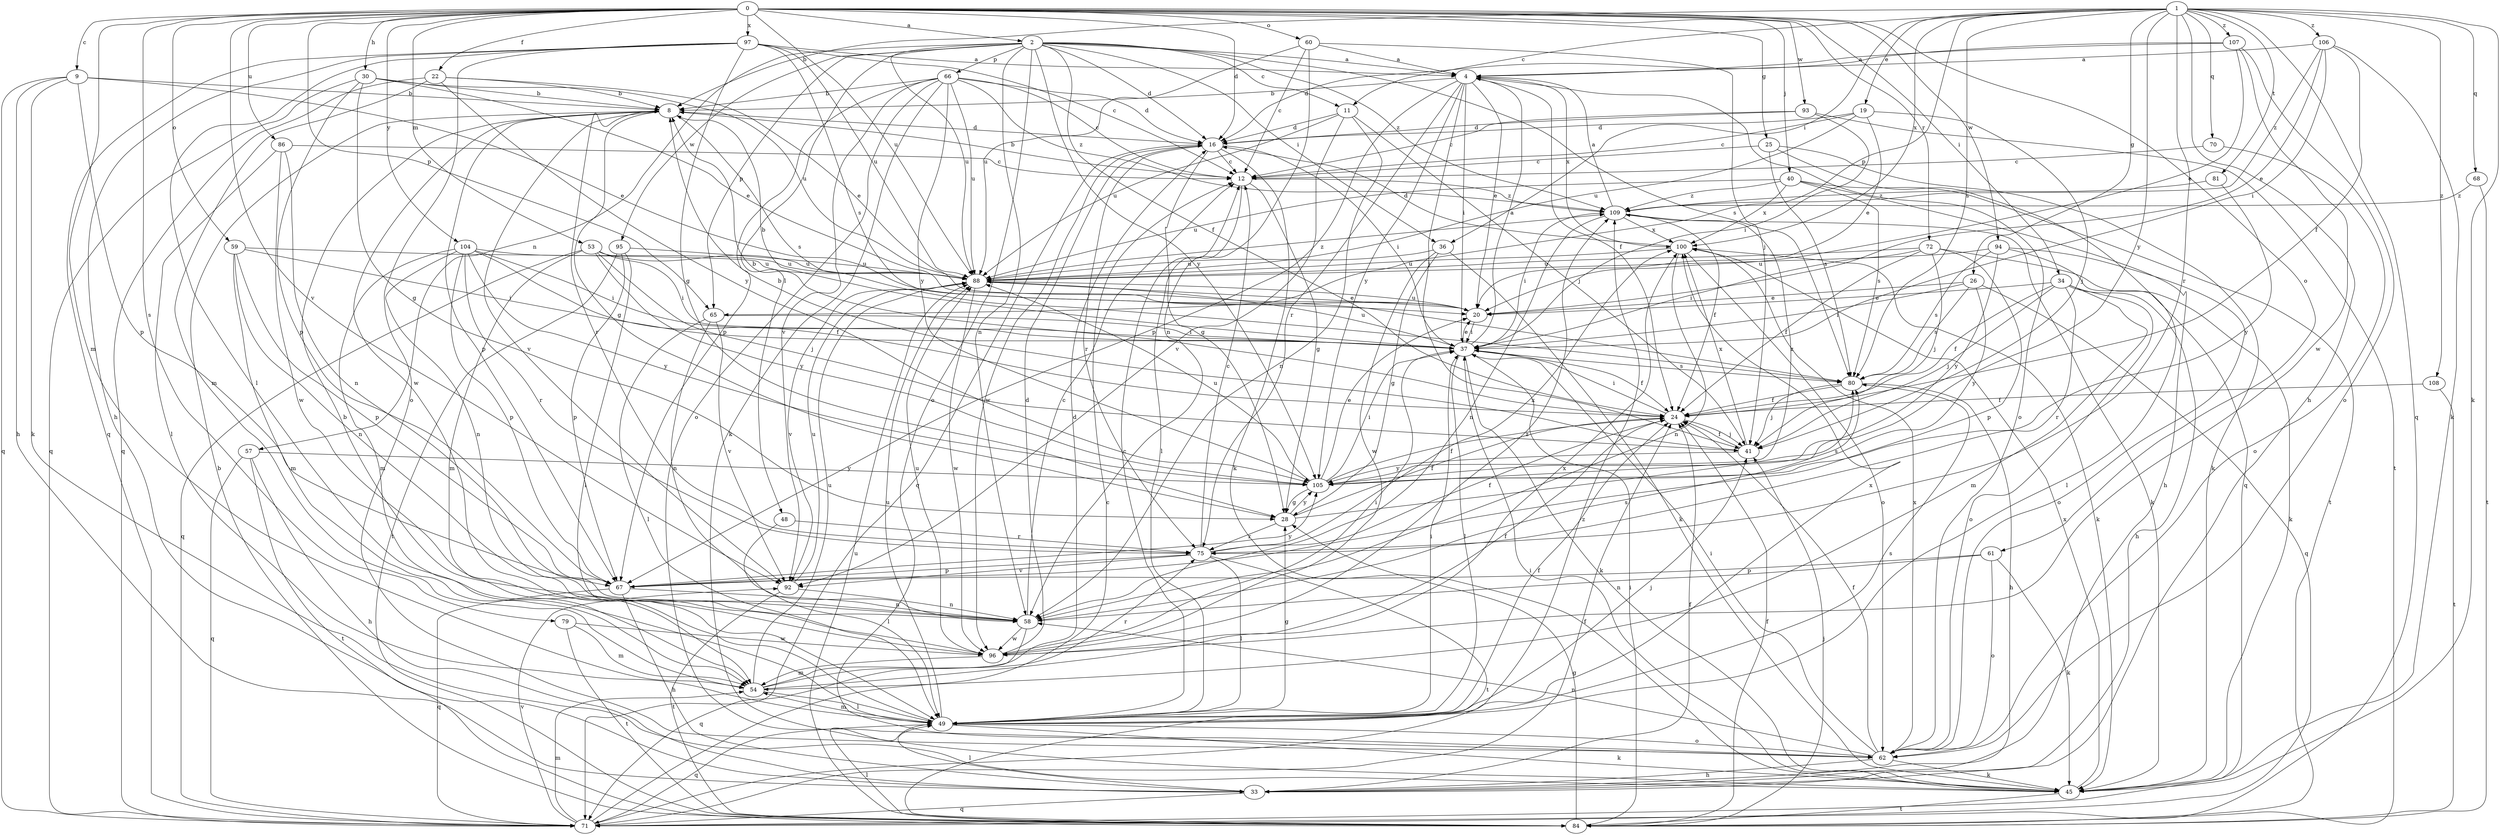 strict digraph  {
0;
1;
2;
4;
8;
9;
11;
12;
16;
19;
20;
22;
24;
25;
26;
28;
30;
33;
34;
36;
37;
40;
41;
45;
48;
49;
53;
54;
57;
58;
59;
60;
61;
62;
65;
66;
67;
68;
70;
71;
72;
75;
79;
80;
81;
84;
86;
88;
92;
93;
94;
95;
96;
97;
100;
104;
105;
106;
107;
108;
109;
0 -> 2  [label=a];
0 -> 9  [label=c];
0 -> 16  [label=d];
0 -> 22  [label=f];
0 -> 25  [label=g];
0 -> 30  [label=h];
0 -> 34  [label=i];
0 -> 40  [label=j];
0 -> 53  [label=m];
0 -> 54  [label=m];
0 -> 59  [label=o];
0 -> 60  [label=o];
0 -> 61  [label=o];
0 -> 65  [label=p];
0 -> 72  [label=r];
0 -> 79  [label=s];
0 -> 86  [label=u];
0 -> 88  [label=u];
0 -> 92  [label=v];
0 -> 93  [label=w];
0 -> 94  [label=w];
0 -> 97  [label=x];
0 -> 104  [label=y];
1 -> 8  [label=b];
1 -> 11  [label=c];
1 -> 19  [label=e];
1 -> 26  [label=g];
1 -> 33  [label=h];
1 -> 36  [label=i];
1 -> 45  [label=k];
1 -> 65  [label=p];
1 -> 68  [label=q];
1 -> 70  [label=q];
1 -> 71  [label=q];
1 -> 75  [label=r];
1 -> 80  [label=s];
1 -> 81  [label=t];
1 -> 100  [label=x];
1 -> 105  [label=y];
1 -> 106  [label=z];
1 -> 107  [label=z];
1 -> 108  [label=z];
2 -> 4  [label=a];
2 -> 11  [label=c];
2 -> 16  [label=d];
2 -> 24  [label=f];
2 -> 36  [label=i];
2 -> 48  [label=l];
2 -> 57  [label=n];
2 -> 58  [label=n];
2 -> 62  [label=o];
2 -> 65  [label=p];
2 -> 66  [label=p];
2 -> 80  [label=s];
2 -> 88  [label=u];
2 -> 95  [label=w];
2 -> 105  [label=y];
2 -> 109  [label=z];
4 -> 8  [label=b];
4 -> 20  [label=e];
4 -> 24  [label=f];
4 -> 37  [label=i];
4 -> 41  [label=j];
4 -> 62  [label=o];
4 -> 67  [label=p];
4 -> 75  [label=r];
4 -> 100  [label=x];
4 -> 105  [label=y];
8 -> 16  [label=d];
8 -> 28  [label=g];
8 -> 67  [label=p];
8 -> 75  [label=r];
8 -> 80  [label=s];
8 -> 92  [label=v];
8 -> 96  [label=w];
9 -> 8  [label=b];
9 -> 20  [label=e];
9 -> 33  [label=h];
9 -> 45  [label=k];
9 -> 67  [label=p];
9 -> 71  [label=q];
11 -> 16  [label=d];
11 -> 41  [label=j];
11 -> 58  [label=n];
11 -> 88  [label=u];
11 -> 92  [label=v];
12 -> 8  [label=b];
12 -> 28  [label=g];
12 -> 49  [label=l];
12 -> 109  [label=z];
16 -> 12  [label=c];
16 -> 28  [label=g];
16 -> 37  [label=i];
16 -> 45  [label=k];
16 -> 71  [label=q];
16 -> 75  [label=r];
16 -> 96  [label=w];
19 -> 12  [label=c];
19 -> 16  [label=d];
19 -> 20  [label=e];
19 -> 41  [label=j];
19 -> 88  [label=u];
20 -> 37  [label=i];
20 -> 88  [label=u];
22 -> 8  [label=b];
22 -> 20  [label=e];
22 -> 54  [label=m];
22 -> 71  [label=q];
22 -> 105  [label=y];
24 -> 8  [label=b];
24 -> 37  [label=i];
24 -> 41  [label=j];
25 -> 12  [label=c];
25 -> 45  [label=k];
25 -> 71  [label=q];
25 -> 80  [label=s];
26 -> 20  [label=e];
26 -> 37  [label=i];
26 -> 71  [label=q];
26 -> 80  [label=s];
26 -> 105  [label=y];
28 -> 24  [label=f];
28 -> 75  [label=r];
28 -> 80  [label=s];
28 -> 105  [label=y];
30 -> 8  [label=b];
30 -> 20  [label=e];
30 -> 28  [label=g];
30 -> 67  [label=p];
30 -> 71  [label=q];
30 -> 88  [label=u];
33 -> 24  [label=f];
33 -> 49  [label=l];
33 -> 71  [label=q];
34 -> 20  [label=e];
34 -> 24  [label=f];
34 -> 33  [label=h];
34 -> 41  [label=j];
34 -> 54  [label=m];
34 -> 62  [label=o];
34 -> 75  [label=r];
36 -> 28  [label=g];
36 -> 45  [label=k];
36 -> 88  [label=u];
36 -> 96  [label=w];
37 -> 4  [label=a];
37 -> 8  [label=b];
37 -> 20  [label=e];
37 -> 24  [label=f];
37 -> 45  [label=k];
37 -> 49  [label=l];
37 -> 80  [label=s];
37 -> 88  [label=u];
40 -> 33  [label=h];
40 -> 80  [label=s];
40 -> 84  [label=t];
40 -> 88  [label=u];
40 -> 100  [label=x];
40 -> 109  [label=z];
41 -> 8  [label=b];
41 -> 24  [label=f];
41 -> 100  [label=x];
41 -> 105  [label=y];
45 -> 37  [label=i];
45 -> 84  [label=t];
45 -> 100  [label=x];
48 -> 49  [label=l];
48 -> 75  [label=r];
49 -> 8  [label=b];
49 -> 12  [label=c];
49 -> 24  [label=f];
49 -> 28  [label=g];
49 -> 37  [label=i];
49 -> 41  [label=j];
49 -> 45  [label=k];
49 -> 54  [label=m];
49 -> 62  [label=o];
49 -> 71  [label=q];
49 -> 80  [label=s];
49 -> 88  [label=u];
49 -> 100  [label=x];
53 -> 37  [label=i];
53 -> 41  [label=j];
53 -> 54  [label=m];
53 -> 71  [label=q];
53 -> 88  [label=u];
53 -> 105  [label=y];
54 -> 16  [label=d];
54 -> 49  [label=l];
54 -> 75  [label=r];
54 -> 88  [label=u];
54 -> 100  [label=x];
57 -> 33  [label=h];
57 -> 71  [label=q];
57 -> 84  [label=t];
57 -> 105  [label=y];
58 -> 12  [label=c];
58 -> 71  [label=q];
58 -> 80  [label=s];
58 -> 96  [label=w];
59 -> 37  [label=i];
59 -> 54  [label=m];
59 -> 58  [label=n];
59 -> 67  [label=p];
59 -> 88  [label=u];
60 -> 4  [label=a];
60 -> 12  [label=c];
60 -> 41  [label=j];
60 -> 58  [label=n];
60 -> 88  [label=u];
61 -> 45  [label=k];
61 -> 58  [label=n];
61 -> 62  [label=o];
61 -> 67  [label=p];
62 -> 24  [label=f];
62 -> 33  [label=h];
62 -> 37  [label=i];
62 -> 45  [label=k];
62 -> 58  [label=n];
62 -> 100  [label=x];
65 -> 37  [label=i];
65 -> 49  [label=l];
65 -> 58  [label=n];
65 -> 92  [label=v];
66 -> 8  [label=b];
66 -> 12  [label=c];
66 -> 16  [label=d];
66 -> 45  [label=k];
66 -> 62  [label=o];
66 -> 67  [label=p];
66 -> 88  [label=u];
66 -> 92  [label=v];
66 -> 105  [label=y];
66 -> 109  [label=z];
67 -> 33  [label=h];
67 -> 58  [label=n];
67 -> 71  [label=q];
67 -> 105  [label=y];
68 -> 84  [label=t];
68 -> 109  [label=z];
70 -> 12  [label=c];
70 -> 62  [label=o];
71 -> 12  [label=c];
71 -> 24  [label=f];
71 -> 54  [label=m];
71 -> 92  [label=v];
71 -> 109  [label=z];
72 -> 24  [label=f];
72 -> 37  [label=i];
72 -> 41  [label=j];
72 -> 45  [label=k];
72 -> 67  [label=p];
72 -> 88  [label=u];
75 -> 12  [label=c];
75 -> 24  [label=f];
75 -> 49  [label=l];
75 -> 67  [label=p];
75 -> 84  [label=t];
75 -> 92  [label=v];
75 -> 100  [label=x];
79 -> 54  [label=m];
79 -> 84  [label=t];
79 -> 96  [label=w];
80 -> 24  [label=f];
80 -> 33  [label=h];
80 -> 41  [label=j];
81 -> 105  [label=y];
81 -> 109  [label=z];
84 -> 8  [label=b];
84 -> 24  [label=f];
84 -> 28  [label=g];
84 -> 37  [label=i];
84 -> 41  [label=j];
84 -> 49  [label=l];
84 -> 88  [label=u];
86 -> 12  [label=c];
86 -> 49  [label=l];
86 -> 58  [label=n];
86 -> 96  [label=w];
88 -> 20  [label=e];
88 -> 92  [label=v];
88 -> 96  [label=w];
88 -> 109  [label=z];
92 -> 58  [label=n];
92 -> 84  [label=t];
92 -> 88  [label=u];
93 -> 12  [label=c];
93 -> 16  [label=d];
93 -> 37  [label=i];
93 -> 84  [label=t];
94 -> 49  [label=l];
94 -> 62  [label=o];
94 -> 80  [label=s];
94 -> 88  [label=u];
94 -> 105  [label=y];
95 -> 49  [label=l];
95 -> 67  [label=p];
95 -> 84  [label=t];
95 -> 88  [label=u];
96 -> 16  [label=d];
96 -> 24  [label=f];
96 -> 37  [label=i];
96 -> 54  [label=m];
96 -> 88  [label=u];
96 -> 109  [label=z];
97 -> 4  [label=a];
97 -> 12  [label=c];
97 -> 28  [label=g];
97 -> 33  [label=h];
97 -> 49  [label=l];
97 -> 62  [label=o];
97 -> 71  [label=q];
97 -> 80  [label=s];
97 -> 88  [label=u];
100 -> 16  [label=d];
100 -> 45  [label=k];
100 -> 58  [label=n];
100 -> 62  [label=o];
100 -> 88  [label=u];
104 -> 24  [label=f];
104 -> 37  [label=i];
104 -> 54  [label=m];
104 -> 58  [label=n];
104 -> 67  [label=p];
104 -> 75  [label=r];
104 -> 88  [label=u];
104 -> 105  [label=y];
105 -> 20  [label=e];
105 -> 24  [label=f];
105 -> 28  [label=g];
105 -> 37  [label=i];
105 -> 88  [label=u];
105 -> 109  [label=z];
106 -> 4  [label=a];
106 -> 20  [label=e];
106 -> 24  [label=f];
106 -> 37  [label=i];
106 -> 45  [label=k];
106 -> 109  [label=z];
107 -> 4  [label=a];
107 -> 16  [label=d];
107 -> 20  [label=e];
107 -> 62  [label=o];
107 -> 96  [label=w];
108 -> 24  [label=f];
108 -> 84  [label=t];
109 -> 4  [label=a];
109 -> 24  [label=f];
109 -> 37  [label=i];
109 -> 45  [label=k];
109 -> 58  [label=n];
109 -> 100  [label=x];
}
